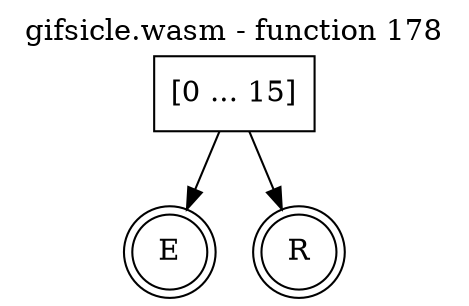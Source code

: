 digraph finite_state_machine {
    label = "gifsicle.wasm - function 178"
    labelloc =  t
    labelfontsize = 16
    labelfontcolor = black
    labelfontname = "Helvetica"
    node [shape = doublecircle]; E R ;
    node [shape = box];
    node [shape=box, color=black, style=solid] 0[label="[0 ... 15]"]
    0 -> E;
    0 -> R;
}
